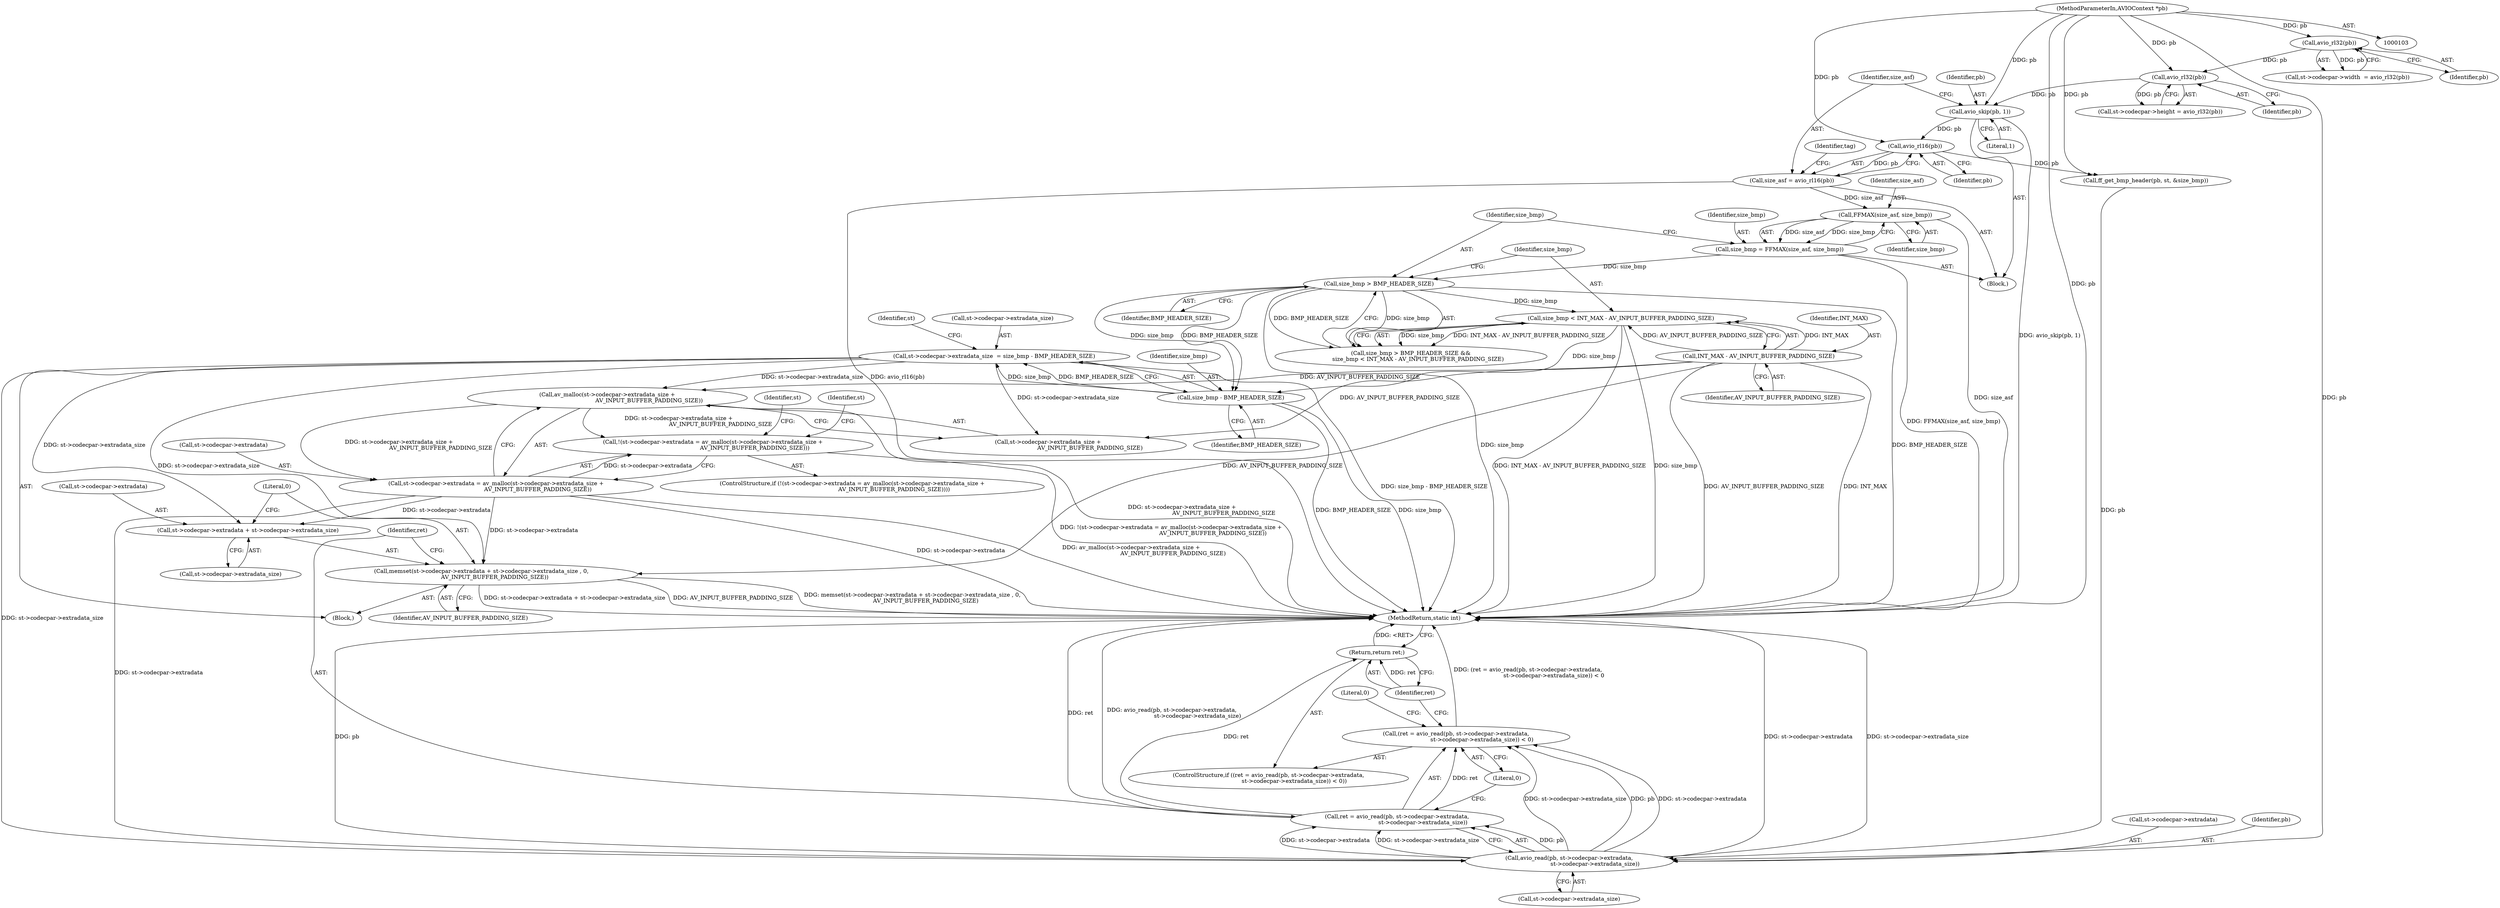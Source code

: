 digraph "0_FFmpeg_2b46ebdbff1d8dec7a3d8ea280a612b91a582869@API" {
"1000190" [label="(Call,av_malloc(st->codecpar->extradata_size +\n                                               AV_INPUT_BUFFER_PADDING_SIZE))"];
"1000173" [label="(Call,st->codecpar->extradata_size  = size_bmp - BMP_HEADER_SIZE)"];
"1000179" [label="(Call,size_bmp - BMP_HEADER_SIZE)"];
"1000163" [label="(Call,size_bmp > BMP_HEADER_SIZE)"];
"1000156" [label="(Call,size_bmp = FFMAX(size_asf, size_bmp))"];
"1000158" [label="(Call,FFMAX(size_asf, size_bmp))"];
"1000129" [label="(Call,size_asf = avio_rl16(pb))"];
"1000131" [label="(Call,avio_rl16(pb))"];
"1000126" [label="(Call,avio_skip(pb, 1))"];
"1000124" [label="(Call,avio_rl32(pb))"];
"1000116" [label="(Call,avio_rl32(pb))"];
"1000104" [label="(MethodParameterIn,AVIOContext *pb)"];
"1000166" [label="(Call,size_bmp < INT_MAX - AV_INPUT_BUFFER_PADDING_SIZE)"];
"1000168" [label="(Call,INT_MAX - AV_INPUT_BUFFER_PADDING_SIZE)"];
"1000183" [label="(Call,!(st->codecpar->extradata = av_malloc(st->codecpar->extradata_size +\n                                               AV_INPUT_BUFFER_PADDING_SIZE)))"];
"1000184" [label="(Call,st->codecpar->extradata = av_malloc(st->codecpar->extradata_size +\n                                               AV_INPUT_BUFFER_PADDING_SIZE))"];
"1000209" [label="(Call,memset(st->codecpar->extradata + st->codecpar->extradata_size , 0,\n               AV_INPUT_BUFFER_PADDING_SIZE))"];
"1000210" [label="(Call,st->codecpar->extradata + st->codecpar->extradata_size)"];
"1000227" [label="(Call,avio_read(pb, st->codecpar->extradata,\n                             st->codecpar->extradata_size))"];
"1000224" [label="(Call,(ret = avio_read(pb, st->codecpar->extradata,\n                             st->codecpar->extradata_size)) < 0)"];
"1000225" [label="(Call,ret = avio_read(pb, st->codecpar->extradata,\n                             st->codecpar->extradata_size))"];
"1000240" [label="(Return,return ret;)"];
"1000234" [label="(Call,st->codecpar->extradata_size)"];
"1000124" [label="(Call,avio_rl32(pb))"];
"1000227" [label="(Call,avio_read(pb, st->codecpar->extradata,\n                             st->codecpar->extradata_size))"];
"1000171" [label="(Block,)"];
"1000126" [label="(Call,avio_skip(pb, 1))"];
"1000162" [label="(Call,size_bmp > BMP_HEADER_SIZE &&\n        size_bmp < INT_MAX - AV_INPUT_BUFFER_PADDING_SIZE)"];
"1000160" [label="(Identifier,size_bmp)"];
"1000167" [label="(Identifier,size_bmp)"];
"1000202" [label="(Identifier,st)"];
"1000211" [label="(Call,st->codecpar->extradata)"];
"1000156" [label="(Call,size_bmp = FFMAX(size_asf, size_bmp))"];
"1000129" [label="(Call,size_asf = avio_rl16(pb))"];
"1000213" [label="(Identifier,st)"];
"1000184" [label="(Call,st->codecpar->extradata = av_malloc(st->codecpar->extradata_size +\n                                               AV_INPUT_BUFFER_PADDING_SIZE))"];
"1000165" [label="(Identifier,BMP_HEADER_SIZE)"];
"1000164" [label="(Identifier,size_bmp)"];
"1000224" [label="(Call,(ret = avio_read(pb, st->codecpar->extradata,\n                             st->codecpar->extradata_size)) < 0)"];
"1000180" [label="(Identifier,size_bmp)"];
"1000127" [label="(Identifier,pb)"];
"1000229" [label="(Call,st->codecpar->extradata)"];
"1000241" [label="(Identifier,ret)"];
"1000118" [label="(Call,st->codecpar->height = avio_rl32(pb))"];
"1000243" [label="(Literal,0)"];
"1000210" [label="(Call,st->codecpar->extradata + st->codecpar->extradata_size)"];
"1000157" [label="(Identifier,size_bmp)"];
"1000223" [label="(ControlStructure,if ((ret = avio_read(pb, st->codecpar->extradata,\n                             st->codecpar->extradata_size)) < 0))"];
"1000216" [label="(Call,st->codecpar->extradata_size)"];
"1000125" [label="(Identifier,pb)"];
"1000182" [label="(ControlStructure,if (!(st->codecpar->extradata = av_malloc(st->codecpar->extradata_size +\n                                               AV_INPUT_BUFFER_PADDING_SIZE))))"];
"1000228" [label="(Identifier,pb)"];
"1000181" [label="(Identifier,BMP_HEADER_SIZE)"];
"1000159" [label="(Identifier,size_asf)"];
"1000163" [label="(Call,size_bmp > BMP_HEADER_SIZE)"];
"1000170" [label="(Identifier,AV_INPUT_BUFFER_PADDING_SIZE)"];
"1000190" [label="(Call,av_malloc(st->codecpar->extradata_size +\n                                               AV_INPUT_BUFFER_PADDING_SIZE))"];
"1000131" [label="(Call,avio_rl16(pb))"];
"1000191" [label="(Call,st->codecpar->extradata_size +\n                                               AV_INPUT_BUFFER_PADDING_SIZE)"];
"1000132" [label="(Identifier,pb)"];
"1000166" [label="(Call,size_bmp < INT_MAX - AV_INPUT_BUFFER_PADDING_SIZE)"];
"1000110" [label="(Call,st->codecpar->width  = avio_rl32(pb))"];
"1000104" [label="(MethodParameterIn,AVIOContext *pb)"];
"1000221" [label="(Literal,0)"];
"1000187" [label="(Identifier,st)"];
"1000106" [label="(Block,)"];
"1000173" [label="(Call,st->codecpar->extradata_size  = size_bmp - BMP_HEADER_SIZE)"];
"1000183" [label="(Call,!(st->codecpar->extradata = av_malloc(st->codecpar->extradata_size +\n                                               AV_INPUT_BUFFER_PADDING_SIZE)))"];
"1000158" [label="(Call,FFMAX(size_asf, size_bmp))"];
"1000128" [label="(Literal,1)"];
"1000179" [label="(Call,size_bmp - BMP_HEADER_SIZE)"];
"1000116" [label="(Call,avio_rl32(pb))"];
"1000222" [label="(Identifier,AV_INPUT_BUFFER_PADDING_SIZE)"];
"1000134" [label="(Identifier,tag)"];
"1000209" [label="(Call,memset(st->codecpar->extradata + st->codecpar->extradata_size , 0,\n               AV_INPUT_BUFFER_PADDING_SIZE))"];
"1000226" [label="(Identifier,ret)"];
"1000225" [label="(Call,ret = avio_read(pb, st->codecpar->extradata,\n                             st->codecpar->extradata_size))"];
"1000169" [label="(Identifier,INT_MAX)"];
"1000240" [label="(Return,return ret;)"];
"1000244" [label="(MethodReturn,static int)"];
"1000135" [label="(Call,ff_get_bmp_header(pb, st, &size_bmp))"];
"1000117" [label="(Identifier,pb)"];
"1000239" [label="(Literal,0)"];
"1000168" [label="(Call,INT_MAX - AV_INPUT_BUFFER_PADDING_SIZE)"];
"1000185" [label="(Call,st->codecpar->extradata)"];
"1000174" [label="(Call,st->codecpar->extradata_size)"];
"1000130" [label="(Identifier,size_asf)"];
"1000190" -> "1000184"  [label="AST: "];
"1000190" -> "1000191"  [label="CFG: "];
"1000191" -> "1000190"  [label="AST: "];
"1000184" -> "1000190"  [label="CFG: "];
"1000190" -> "1000244"  [label="DDG: st->codecpar->extradata_size +\n                                               AV_INPUT_BUFFER_PADDING_SIZE"];
"1000190" -> "1000183"  [label="DDG: st->codecpar->extradata_size +\n                                               AV_INPUT_BUFFER_PADDING_SIZE"];
"1000190" -> "1000184"  [label="DDG: st->codecpar->extradata_size +\n                                               AV_INPUT_BUFFER_PADDING_SIZE"];
"1000173" -> "1000190"  [label="DDG: st->codecpar->extradata_size"];
"1000168" -> "1000190"  [label="DDG: AV_INPUT_BUFFER_PADDING_SIZE"];
"1000173" -> "1000171"  [label="AST: "];
"1000173" -> "1000179"  [label="CFG: "];
"1000174" -> "1000173"  [label="AST: "];
"1000179" -> "1000173"  [label="AST: "];
"1000187" -> "1000173"  [label="CFG: "];
"1000173" -> "1000244"  [label="DDG: size_bmp - BMP_HEADER_SIZE"];
"1000179" -> "1000173"  [label="DDG: size_bmp"];
"1000179" -> "1000173"  [label="DDG: BMP_HEADER_SIZE"];
"1000173" -> "1000191"  [label="DDG: st->codecpar->extradata_size"];
"1000173" -> "1000209"  [label="DDG: st->codecpar->extradata_size"];
"1000173" -> "1000210"  [label="DDG: st->codecpar->extradata_size"];
"1000173" -> "1000227"  [label="DDG: st->codecpar->extradata_size"];
"1000179" -> "1000181"  [label="CFG: "];
"1000180" -> "1000179"  [label="AST: "];
"1000181" -> "1000179"  [label="AST: "];
"1000179" -> "1000244"  [label="DDG: BMP_HEADER_SIZE"];
"1000179" -> "1000244"  [label="DDG: size_bmp"];
"1000163" -> "1000179"  [label="DDG: size_bmp"];
"1000163" -> "1000179"  [label="DDG: BMP_HEADER_SIZE"];
"1000166" -> "1000179"  [label="DDG: size_bmp"];
"1000163" -> "1000162"  [label="AST: "];
"1000163" -> "1000165"  [label="CFG: "];
"1000164" -> "1000163"  [label="AST: "];
"1000165" -> "1000163"  [label="AST: "];
"1000167" -> "1000163"  [label="CFG: "];
"1000162" -> "1000163"  [label="CFG: "];
"1000163" -> "1000244"  [label="DDG: size_bmp"];
"1000163" -> "1000244"  [label="DDG: BMP_HEADER_SIZE"];
"1000163" -> "1000162"  [label="DDG: size_bmp"];
"1000163" -> "1000162"  [label="DDG: BMP_HEADER_SIZE"];
"1000156" -> "1000163"  [label="DDG: size_bmp"];
"1000163" -> "1000166"  [label="DDG: size_bmp"];
"1000156" -> "1000106"  [label="AST: "];
"1000156" -> "1000158"  [label="CFG: "];
"1000157" -> "1000156"  [label="AST: "];
"1000158" -> "1000156"  [label="AST: "];
"1000164" -> "1000156"  [label="CFG: "];
"1000156" -> "1000244"  [label="DDG: FFMAX(size_asf, size_bmp)"];
"1000158" -> "1000156"  [label="DDG: size_asf"];
"1000158" -> "1000156"  [label="DDG: size_bmp"];
"1000158" -> "1000160"  [label="CFG: "];
"1000159" -> "1000158"  [label="AST: "];
"1000160" -> "1000158"  [label="AST: "];
"1000158" -> "1000244"  [label="DDG: size_asf"];
"1000129" -> "1000158"  [label="DDG: size_asf"];
"1000129" -> "1000106"  [label="AST: "];
"1000129" -> "1000131"  [label="CFG: "];
"1000130" -> "1000129"  [label="AST: "];
"1000131" -> "1000129"  [label="AST: "];
"1000134" -> "1000129"  [label="CFG: "];
"1000129" -> "1000244"  [label="DDG: avio_rl16(pb)"];
"1000131" -> "1000129"  [label="DDG: pb"];
"1000131" -> "1000132"  [label="CFG: "];
"1000132" -> "1000131"  [label="AST: "];
"1000126" -> "1000131"  [label="DDG: pb"];
"1000104" -> "1000131"  [label="DDG: pb"];
"1000131" -> "1000135"  [label="DDG: pb"];
"1000126" -> "1000106"  [label="AST: "];
"1000126" -> "1000128"  [label="CFG: "];
"1000127" -> "1000126"  [label="AST: "];
"1000128" -> "1000126"  [label="AST: "];
"1000130" -> "1000126"  [label="CFG: "];
"1000126" -> "1000244"  [label="DDG: avio_skip(pb, 1)"];
"1000124" -> "1000126"  [label="DDG: pb"];
"1000104" -> "1000126"  [label="DDG: pb"];
"1000124" -> "1000118"  [label="AST: "];
"1000124" -> "1000125"  [label="CFG: "];
"1000125" -> "1000124"  [label="AST: "];
"1000118" -> "1000124"  [label="CFG: "];
"1000124" -> "1000118"  [label="DDG: pb"];
"1000116" -> "1000124"  [label="DDG: pb"];
"1000104" -> "1000124"  [label="DDG: pb"];
"1000116" -> "1000110"  [label="AST: "];
"1000116" -> "1000117"  [label="CFG: "];
"1000117" -> "1000116"  [label="AST: "];
"1000110" -> "1000116"  [label="CFG: "];
"1000116" -> "1000110"  [label="DDG: pb"];
"1000104" -> "1000116"  [label="DDG: pb"];
"1000104" -> "1000103"  [label="AST: "];
"1000104" -> "1000244"  [label="DDG: pb"];
"1000104" -> "1000135"  [label="DDG: pb"];
"1000104" -> "1000227"  [label="DDG: pb"];
"1000166" -> "1000162"  [label="AST: "];
"1000166" -> "1000168"  [label="CFG: "];
"1000167" -> "1000166"  [label="AST: "];
"1000168" -> "1000166"  [label="AST: "];
"1000162" -> "1000166"  [label="CFG: "];
"1000166" -> "1000244"  [label="DDG: INT_MAX - AV_INPUT_BUFFER_PADDING_SIZE"];
"1000166" -> "1000244"  [label="DDG: size_bmp"];
"1000166" -> "1000162"  [label="DDG: size_bmp"];
"1000166" -> "1000162"  [label="DDG: INT_MAX - AV_INPUT_BUFFER_PADDING_SIZE"];
"1000168" -> "1000166"  [label="DDG: INT_MAX"];
"1000168" -> "1000166"  [label="DDG: AV_INPUT_BUFFER_PADDING_SIZE"];
"1000168" -> "1000170"  [label="CFG: "];
"1000169" -> "1000168"  [label="AST: "];
"1000170" -> "1000168"  [label="AST: "];
"1000168" -> "1000244"  [label="DDG: AV_INPUT_BUFFER_PADDING_SIZE"];
"1000168" -> "1000244"  [label="DDG: INT_MAX"];
"1000168" -> "1000191"  [label="DDG: AV_INPUT_BUFFER_PADDING_SIZE"];
"1000168" -> "1000209"  [label="DDG: AV_INPUT_BUFFER_PADDING_SIZE"];
"1000183" -> "1000182"  [label="AST: "];
"1000183" -> "1000184"  [label="CFG: "];
"1000184" -> "1000183"  [label="AST: "];
"1000202" -> "1000183"  [label="CFG: "];
"1000213" -> "1000183"  [label="CFG: "];
"1000183" -> "1000244"  [label="DDG: !(st->codecpar->extradata = av_malloc(st->codecpar->extradata_size +\n                                               AV_INPUT_BUFFER_PADDING_SIZE))"];
"1000184" -> "1000183"  [label="DDG: st->codecpar->extradata"];
"1000185" -> "1000184"  [label="AST: "];
"1000184" -> "1000244"  [label="DDG: st->codecpar->extradata"];
"1000184" -> "1000244"  [label="DDG: av_malloc(st->codecpar->extradata_size +\n                                               AV_INPUT_BUFFER_PADDING_SIZE)"];
"1000184" -> "1000209"  [label="DDG: st->codecpar->extradata"];
"1000184" -> "1000210"  [label="DDG: st->codecpar->extradata"];
"1000184" -> "1000227"  [label="DDG: st->codecpar->extradata"];
"1000209" -> "1000171"  [label="AST: "];
"1000209" -> "1000222"  [label="CFG: "];
"1000210" -> "1000209"  [label="AST: "];
"1000221" -> "1000209"  [label="AST: "];
"1000222" -> "1000209"  [label="AST: "];
"1000226" -> "1000209"  [label="CFG: "];
"1000209" -> "1000244"  [label="DDG: memset(st->codecpar->extradata + st->codecpar->extradata_size , 0,\n               AV_INPUT_BUFFER_PADDING_SIZE)"];
"1000209" -> "1000244"  [label="DDG: st->codecpar->extradata + st->codecpar->extradata_size"];
"1000209" -> "1000244"  [label="DDG: AV_INPUT_BUFFER_PADDING_SIZE"];
"1000210" -> "1000216"  [label="CFG: "];
"1000211" -> "1000210"  [label="AST: "];
"1000216" -> "1000210"  [label="AST: "];
"1000221" -> "1000210"  [label="CFG: "];
"1000227" -> "1000225"  [label="AST: "];
"1000227" -> "1000234"  [label="CFG: "];
"1000228" -> "1000227"  [label="AST: "];
"1000229" -> "1000227"  [label="AST: "];
"1000234" -> "1000227"  [label="AST: "];
"1000225" -> "1000227"  [label="CFG: "];
"1000227" -> "1000244"  [label="DDG: pb"];
"1000227" -> "1000244"  [label="DDG: st->codecpar->extradata"];
"1000227" -> "1000244"  [label="DDG: st->codecpar->extradata_size"];
"1000227" -> "1000224"  [label="DDG: pb"];
"1000227" -> "1000224"  [label="DDG: st->codecpar->extradata"];
"1000227" -> "1000224"  [label="DDG: st->codecpar->extradata_size"];
"1000227" -> "1000225"  [label="DDG: pb"];
"1000227" -> "1000225"  [label="DDG: st->codecpar->extradata"];
"1000227" -> "1000225"  [label="DDG: st->codecpar->extradata_size"];
"1000135" -> "1000227"  [label="DDG: pb"];
"1000224" -> "1000223"  [label="AST: "];
"1000224" -> "1000239"  [label="CFG: "];
"1000225" -> "1000224"  [label="AST: "];
"1000239" -> "1000224"  [label="AST: "];
"1000241" -> "1000224"  [label="CFG: "];
"1000243" -> "1000224"  [label="CFG: "];
"1000224" -> "1000244"  [label="DDG: (ret = avio_read(pb, st->codecpar->extradata,\n                             st->codecpar->extradata_size)) < 0"];
"1000225" -> "1000224"  [label="DDG: ret"];
"1000226" -> "1000225"  [label="AST: "];
"1000239" -> "1000225"  [label="CFG: "];
"1000225" -> "1000244"  [label="DDG: avio_read(pb, st->codecpar->extradata,\n                             st->codecpar->extradata_size)"];
"1000225" -> "1000244"  [label="DDG: ret"];
"1000225" -> "1000240"  [label="DDG: ret"];
"1000240" -> "1000223"  [label="AST: "];
"1000240" -> "1000241"  [label="CFG: "];
"1000241" -> "1000240"  [label="AST: "];
"1000244" -> "1000240"  [label="CFG: "];
"1000240" -> "1000244"  [label="DDG: <RET>"];
"1000241" -> "1000240"  [label="DDG: ret"];
}
